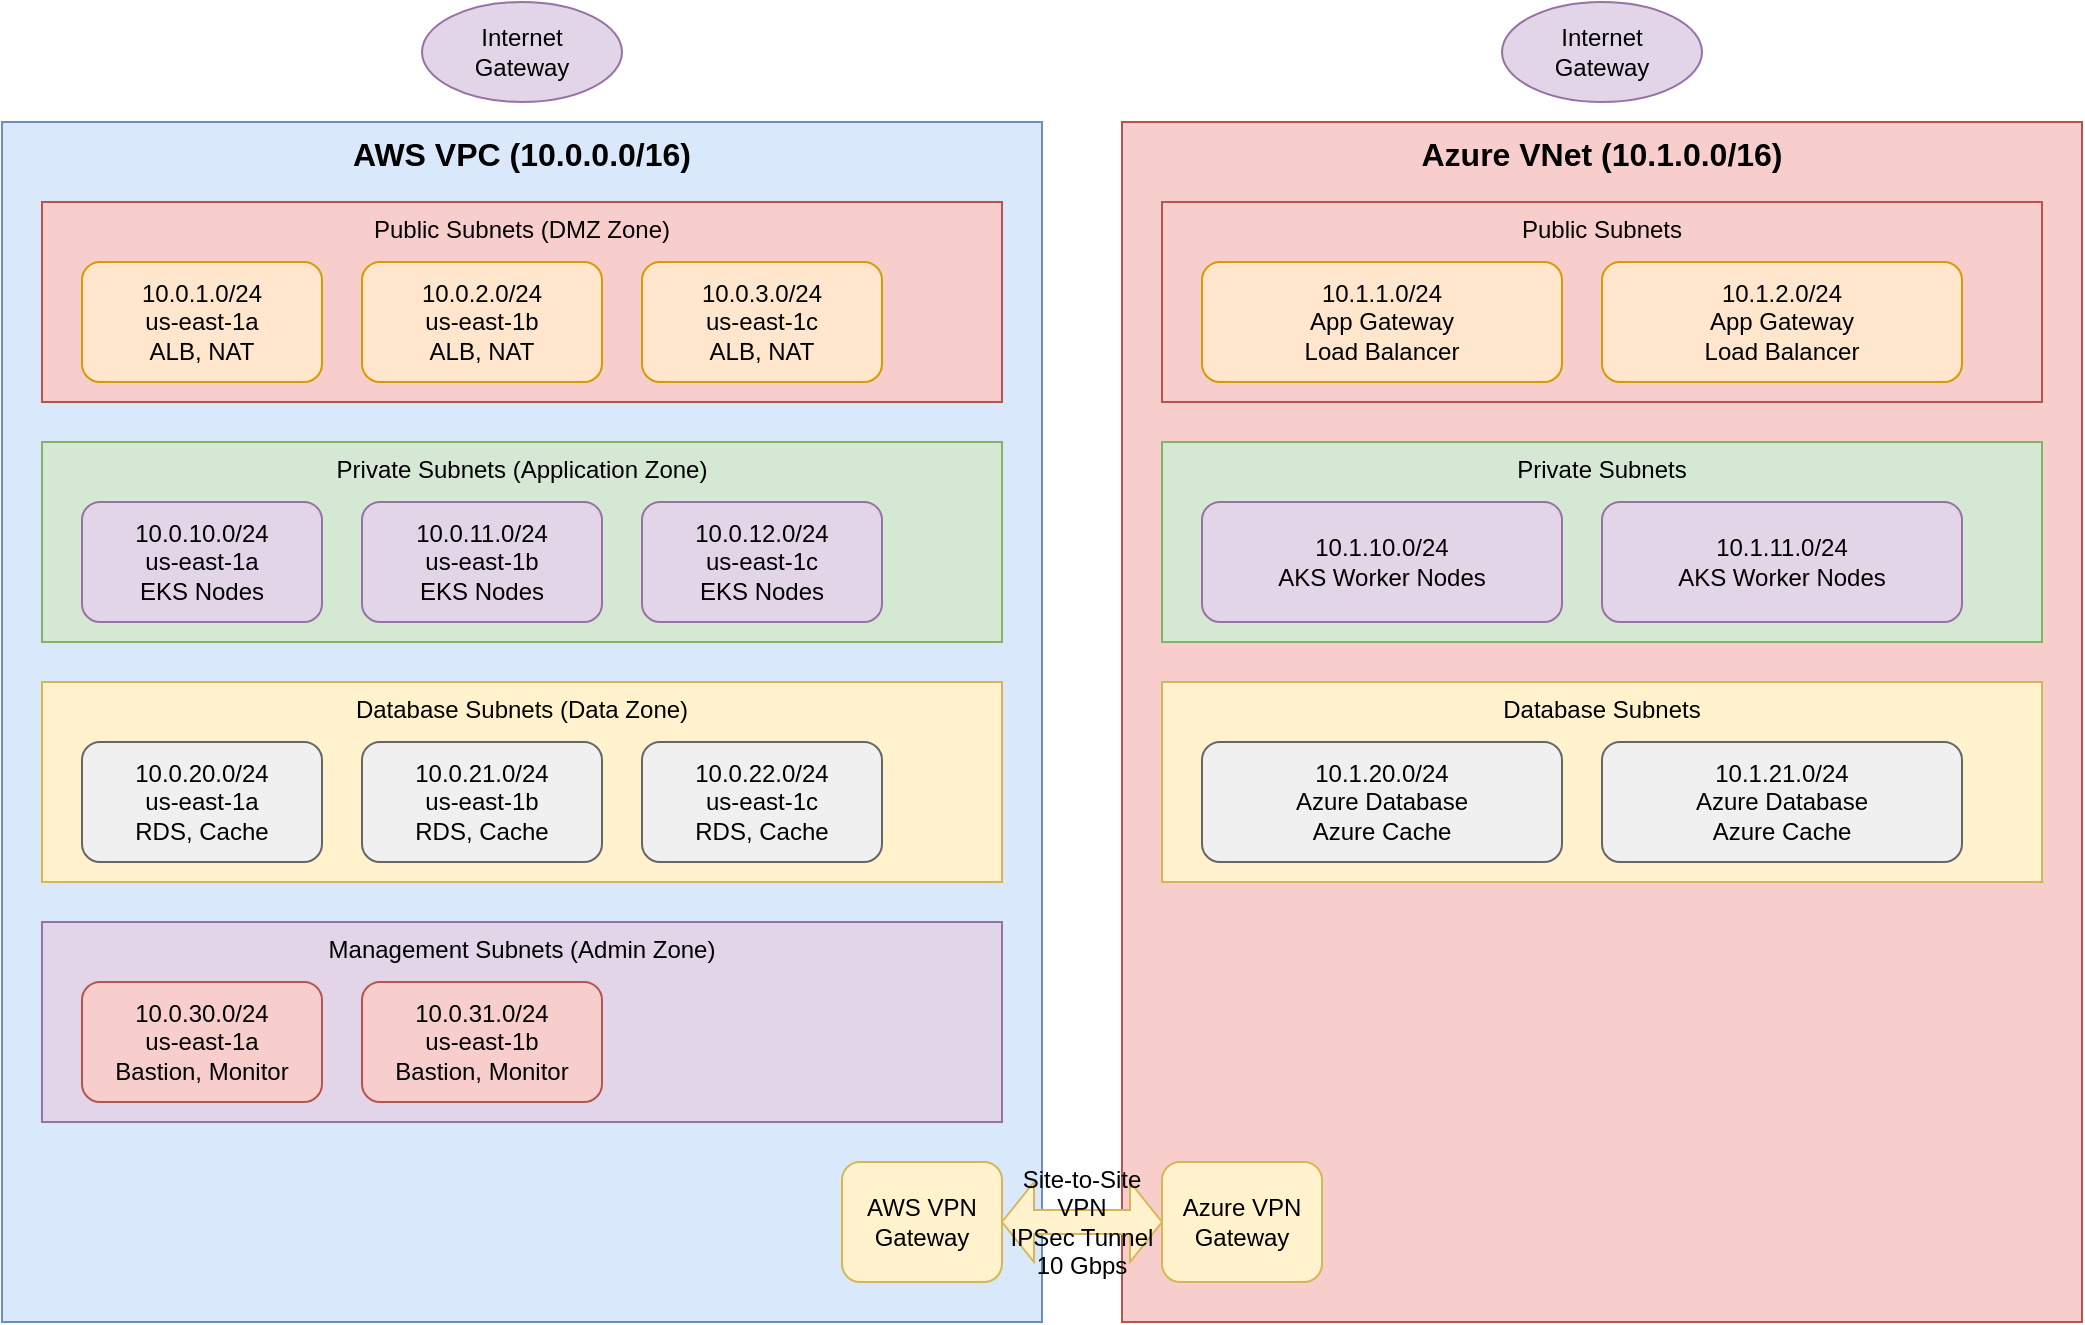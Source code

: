 <mxfile version="22.1.16" type="device">
  <diagram name="Network Topology" id="network-topology">
    <mxGraphModel dx="1422" dy="794" grid="1" gridSize="10" guides="1" tooltips="1" connect="1" arrows="1" fold="1" page="1" pageScale="1" pageWidth="1169" pageHeight="827" math="0" shadow="0">
      <root>
        <mxCell id="0" />
        <mxCell id="1" parent="0" />
        
        <!-- AWS VPC -->
        <mxCell id="aws-vpc" value="AWS VPC (10.0.0.0/16)" style="rounded=0;whiteSpace=wrap;html=1;fillColor=#dae8fc;strokeColor=#6c8ebf;verticalAlign=top;fontSize=16;fontStyle=1;" vertex="1" parent="1">
          <mxGeometry x="40" y="80" width="520" height="600" as="geometry" />
        </mxCell>
        
        <!-- Public Subnets -->
        <mxCell id="public-zone" value="Public Subnets (DMZ Zone)" style="rounded=0;whiteSpace=wrap;html=1;fillColor=#f8cecc;strokeColor=#b85450;verticalAlign=top;" vertex="1" parent="1">
          <mxGeometry x="60" y="120" width="480" height="100" as="geometry" />
        </mxCell>
        
        <mxCell id="public-1a" value="10.0.1.0/24&#xa;us-east-1a&#xa;ALB, NAT" style="rounded=1;whiteSpace=wrap;html=1;fillColor=#ffe6cc;strokeColor=#d79b00;" vertex="1" parent="1">
          <mxGeometry x="80" y="150" width="120" height="60" as="geometry" />
        </mxCell>
        
        <mxCell id="public-1b" value="10.0.2.0/24&#xa;us-east-1b&#xa;ALB, NAT" style="rounded=1;whiteSpace=wrap;html=1;fillColor=#ffe6cc;strokeColor=#d79b00;" vertex="1" parent="1">
          <mxGeometry x="220" y="150" width="120" height="60" as="geometry" />
        </mxCell>
        
        <mxCell id="public-1c" value="10.0.3.0/24&#xa;us-east-1c&#xa;ALB, NAT" style="rounded=1;whiteSpace=wrap;html=1;fillColor=#ffe6cc;strokeColor=#d79b00;" vertex="1" parent="1">
          <mxGeometry x="360" y="150" width="120" height="60" as="geometry" />
        </mxCell>
        
        <!-- Private Subnets -->
        <mxCell id="private-zone" value="Private Subnets (Application Zone)" style="rounded=0;whiteSpace=wrap;html=1;fillColor=#d5e8d4;strokeColor=#82b366;verticalAlign=top;" vertex="1" parent="1">
          <mxGeometry x="60" y="240" width="480" height="100" as="geometry" />
        </mxCell>
        
        <mxCell id="private-1a" value="10.0.10.0/24&#xa;us-east-1a&#xa;EKS Nodes" style="rounded=1;whiteSpace=wrap;html=1;fillColor=#e1d5e7;strokeColor=#9673a6;" vertex="1" parent="1">
          <mxGeometry x="80" y="270" width="120" height="60" as="geometry" />
        </mxCell>
        
        <mxCell id="private-1b" value="10.0.11.0/24&#xa;us-east-1b&#xa;EKS Nodes" style="rounded=1;whiteSpace=wrap;html=1;fillColor=#e1d5e7;strokeColor=#9673a6;" vertex="1" parent="1">
          <mxGeometry x="220" y="270" width="120" height="60" as="geometry" />
        </mxCell>
        
        <mxCell id="private-1c" value="10.0.12.0/24&#xa;us-east-1c&#xa;EKS Nodes" style="rounded=1;whiteSpace=wrap;html=1;fillColor=#e1d5e7;strokeColor=#9673a6;" vertex="1" parent="1">
          <mxGeometry x="360" y="270" width="120" height="60" as="geometry" />
        </mxCell>
        
        <!-- Database Subnets -->
        <mxCell id="db-zone" value="Database Subnets (Data Zone)" style="rounded=0;whiteSpace=wrap;html=1;fillColor=#fff2cc;strokeColor=#d6b656;verticalAlign=top;" vertex="1" parent="1">
          <mxGeometry x="60" y="360" width="480" height="100" as="geometry" />
        </mxCell>
        
        <mxCell id="db-1a" value="10.0.20.0/24&#xa;us-east-1a&#xa;RDS, Cache" style="rounded=1;whiteSpace=wrap;html=1;fillColor=#f0f0f0;strokeColor=#666666;" vertex="1" parent="1">
          <mxGeometry x="80" y="390" width="120" height="60" as="geometry" />
        </mxCell>
        
        <mxCell id="db-1b" value="10.0.21.0/24&#xa;us-east-1b&#xa;RDS, Cache" style="rounded=1;whiteSpace=wrap;html=1;fillColor=#f0f0f0;strokeColor=#666666;" vertex="1" parent="1">
          <mxGeometry x="220" y="390" width="120" height="60" as="geometry" />
        </mxCell>
        
        <mxCell id="db-1c" value="10.0.22.0/24&#xa;us-east-1c&#xa;RDS, Cache" style="rounded=1;whiteSpace=wrap;html=1;fillColor=#f0f0f0;strokeColor=#666666;" vertex="1" parent="1">
          <mxGeometry x="360" y="390" width="120" height="60" as="geometry" />
        </mxCell>
        
        <!-- Management Subnets -->
        <mxCell id="mgmt-zone" value="Management Subnets (Admin Zone)" style="rounded=0;whiteSpace=wrap;html=1;fillColor=#e1d5e7;strokeColor=#9673a6;verticalAlign=top;" vertex="1" parent="1">
          <mxGeometry x="60" y="480" width="480" height="100" as="geometry" />
        </mxCell>
        
        <mxCell id="mgmt-1a" value="10.0.30.0/24&#xa;us-east-1a&#xa;Bastion, Monitor" style="rounded=1;whiteSpace=wrap;html=1;fillColor=#f8cecc;strokeColor=#b85450;" vertex="1" parent="1">
          <mxGeometry x="80" y="510" width="120" height="60" as="geometry" />
        </mxCell>
        
        <mxCell id="mgmt-1b" value="10.0.31.0/24&#xa;us-east-1b&#xa;Bastion, Monitor" style="rounded=1;whiteSpace=wrap;html=1;fillColor=#f8cecc;strokeColor=#b85450;" vertex="1" parent="1">
          <mxGeometry x="220" y="510" width="120" height="60" as="geometry" />
        </mxCell>
        
        <!-- Azure VNet -->
        <mxCell id="azure-vnet" value="Azure VNet (10.1.0.0/16)" style="rounded=0;whiteSpace=wrap;html=1;fillColor=#f8cecc;strokeColor=#b85450;verticalAlign=top;fontSize=16;fontStyle=1;" vertex="1" parent="1">
          <mxGeometry x="600" y="80" width="480" height="600" as="geometry" />
        </mxCell>
        
        <!-- Azure Public Subnets -->
        <mxCell id="azure-public" value="Public Subnets" style="rounded=0;whiteSpace=wrap;html=1;fillColor=#f8cecc;strokeColor=#b85450;verticalAlign=top;" vertex="1" parent="1">
          <mxGeometry x="620" y="120" width="440" height="100" as="geometry" />
        </mxCell>
        
        <mxCell id="azure-pub-1" value="10.1.1.0/24&#xa;App Gateway&#xa;Load Balancer" style="rounded=1;whiteSpace=wrap;html=1;fillColor=#ffe6cc;strokeColor=#d79b00;" vertex="1" parent="1">
          <mxGeometry x="640" y="150" width="180" height="60" as="geometry" />
        </mxCell>
        
        <mxCell id="azure-pub-2" value="10.1.2.0/24&#xa;App Gateway&#xa;Load Balancer" style="rounded=1;whiteSpace=wrap;html=1;fillColor=#ffe6cc;strokeColor=#d79b00;" vertex="1" parent="1">
          <mxGeometry x="840" y="150" width="180" height="60" as="geometry" />
        </mxCell>
        
        <!-- Azure Private Subnets -->
        <mxCell id="azure-private" value="Private Subnets" style="rounded=0;whiteSpace=wrap;html=1;fillColor=#d5e8d4;strokeColor=#82b366;verticalAlign=top;" vertex="1" parent="1">
          <mxGeometry x="620" y="240" width="440" height="100" as="geometry" />
        </mxCell>
        
        <mxCell id="azure-priv-1" value="10.1.10.0/24&#xa;AKS Worker Nodes" style="rounded=1;whiteSpace=wrap;html=1;fillColor=#e1d5e7;strokeColor=#9673a6;" vertex="1" parent="1">
          <mxGeometry x="640" y="270" width="180" height="60" as="geometry" />
        </mxCell>
        
        <mxCell id="azure-priv-2" value="10.1.11.0/24&#xa;AKS Worker Nodes" style="rounded=1;whiteSpace=wrap;html=1;fillColor=#e1d5e7;strokeColor=#9673a6;" vertex="1" parent="1">
          <mxGeometry x="840" y="270" width="180" height="60" as="geometry" />
        </mxCell>
        
        <!-- Azure Database Subnets -->
        <mxCell id="azure-db" value="Database Subnets" style="rounded=0;whiteSpace=wrap;html=1;fillColor=#fff2cc;strokeColor=#d6b656;verticalAlign=top;" vertex="1" parent="1">
          <mxGeometry x="620" y="360" width="440" height="100" as="geometry" />
        </mxCell>
        
        <mxCell id="azure-db-1" value="10.1.20.0/24&#xa;Azure Database&#xa;Azure Cache" style="rounded=1;whiteSpace=wrap;html=1;fillColor=#f0f0f0;strokeColor=#666666;" vertex="1" parent="1">
          <mxGeometry x="640" y="390" width="180" height="60" as="geometry" />
        </mxCell>
        
        <mxCell id="azure-db-2" value="10.1.21.0/24&#xa;Azure Database&#xa;Azure Cache" style="rounded=1;whiteSpace=wrap;html=1;fillColor=#f0f0f0;strokeColor=#666666;" vertex="1" parent="1">
          <mxGeometry x="840" y="390" width="180" height="60" as="geometry" />
        </mxCell>
        
        <!-- VPN Gateway -->
        <mxCell id="vpn-aws" value="AWS VPN&#xa;Gateway" style="rounded=1;whiteSpace=wrap;html=1;fillColor=#fff2cc;strokeColor=#d6b656;" vertex="1" parent="1">
          <mxGeometry x="460" y="600" width="80" height="60" as="geometry" />
        </mxCell>
        
        <mxCell id="vpn-azure" value="Azure VPN&#xa;Gateway" style="rounded=1;whiteSpace=wrap;html=1;fillColor=#fff2cc;strokeColor=#d6b656;" vertex="1" parent="1">
          <mxGeometry x="620" y="600" width="80" height="60" as="geometry" />
        </mxCell>
        
        <!-- VPN Connection -->
        <mxCell id="vpn-connection" value="Site-to-Site VPN&#xa;IPSec Tunnel&#xa;10 Gbps" style="shape=doubleArrow;whiteSpace=wrap;html=1;fillColor=#fff2cc;strokeColor=#d6b656;" vertex="1" parent="1">
          <mxGeometry x="540" y="610" width="80" height="40" as="geometry" />
        </mxCell>
        
        <!-- Internet Gateway -->
        <mxCell id="igw-aws" value="Internet&#xa;Gateway" style="ellipse;whiteSpace=wrap;html=1;fillColor=#e1d5e7;strokeColor=#9673a6;" vertex="1" parent="1">
          <mxGeometry x="250" y="20" width="100" height="50" as="geometry" />
        </mxCell>
        
        <mxCell id="igw-azure" value="Internet&#xa;Gateway" style="ellipse;whiteSpace=wrap;html=1;fillColor=#e1d5e7;strokeColor=#9673a6;" vertex="1" parent="1">
          <mxGeometry x="790" y="20" width="100" height="50" as="geometry" />
        </mxCell>
        
      </root>
    </mxGraphModel>
  </diagram>
</mxfile>